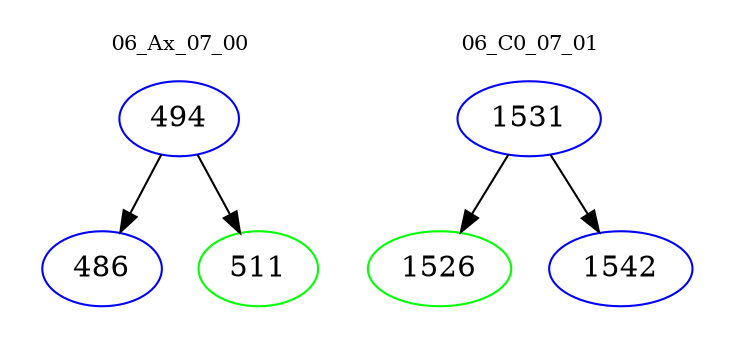 digraph{
subgraph cluster_0 {
color = white
label = "06_Ax_07_00";
fontsize=10;
T0_494 [label="494", color="blue"]
T0_494 -> T0_486 [color="black"]
T0_486 [label="486", color="blue"]
T0_494 -> T0_511 [color="black"]
T0_511 [label="511", color="green"]
}
subgraph cluster_1 {
color = white
label = "06_C0_07_01";
fontsize=10;
T1_1531 [label="1531", color="blue"]
T1_1531 -> T1_1526 [color="black"]
T1_1526 [label="1526", color="green"]
T1_1531 -> T1_1542 [color="black"]
T1_1542 [label="1542", color="blue"]
}
}
